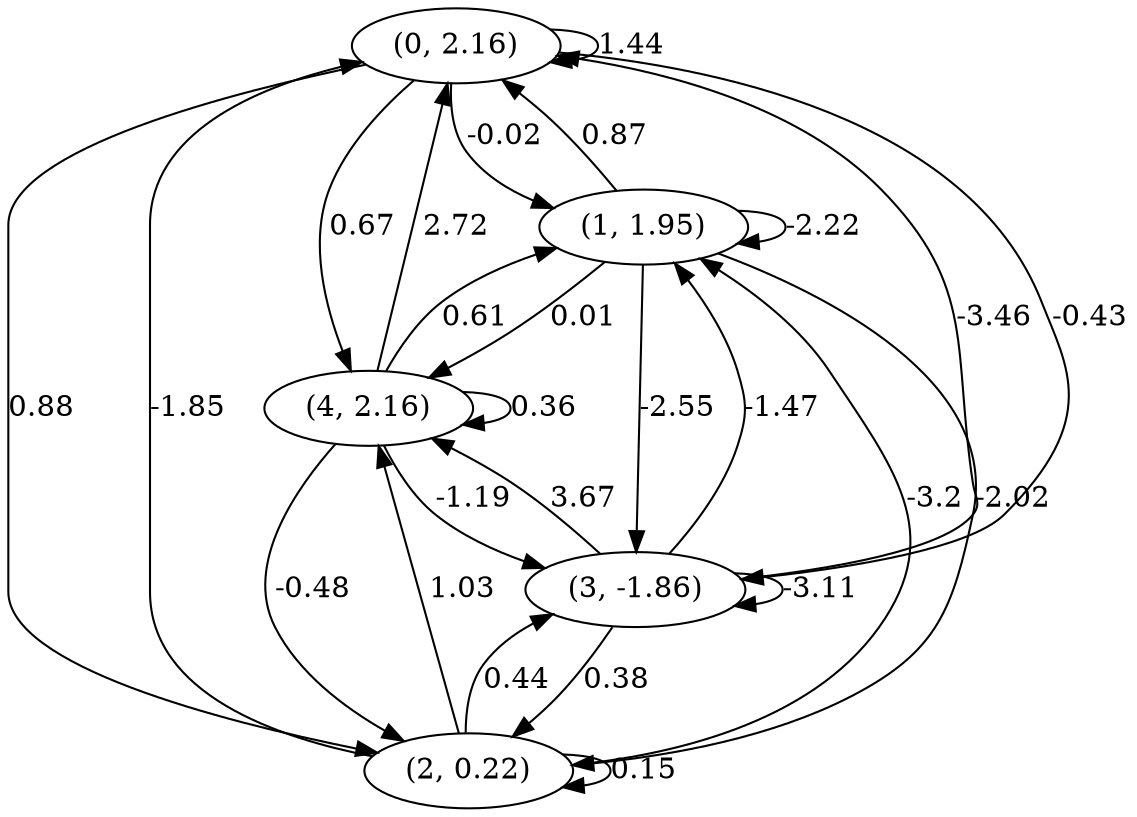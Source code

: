 digraph {
    0 [ label = "(0, 2.16)" ]
    1 [ label = "(1, 1.95)" ]
    2 [ label = "(2, 0.22)" ]
    3 [ label = "(3, -1.86)" ]
    4 [ label = "(4, 2.16)" ]
    0 -> 0 [ label = "1.44" ]
    1 -> 1 [ label = "-2.22" ]
    2 -> 2 [ label = "0.15" ]
    3 -> 3 [ label = "-3.11" ]
    4 -> 4 [ label = "0.36" ]
    1 -> 0 [ label = "0.87" ]
    2 -> 0 [ label = "-1.85" ]
    3 -> 0 [ label = "-3.46" ]
    4 -> 0 [ label = "2.72" ]
    0 -> 1 [ label = "-0.02" ]
    2 -> 1 [ label = "-3.2" ]
    3 -> 1 [ label = "-1.47" ]
    4 -> 1 [ label = "0.61" ]
    0 -> 2 [ label = "0.88" ]
    1 -> 2 [ label = "-2.02" ]
    3 -> 2 [ label = "0.38" ]
    4 -> 2 [ label = "-0.48" ]
    0 -> 3 [ label = "-0.43" ]
    1 -> 3 [ label = "-2.55" ]
    2 -> 3 [ label = "0.44" ]
    4 -> 3 [ label = "-1.19" ]
    0 -> 4 [ label = "0.67" ]
    1 -> 4 [ label = "0.01" ]
    2 -> 4 [ label = "1.03" ]
    3 -> 4 [ label = "3.67" ]
}

